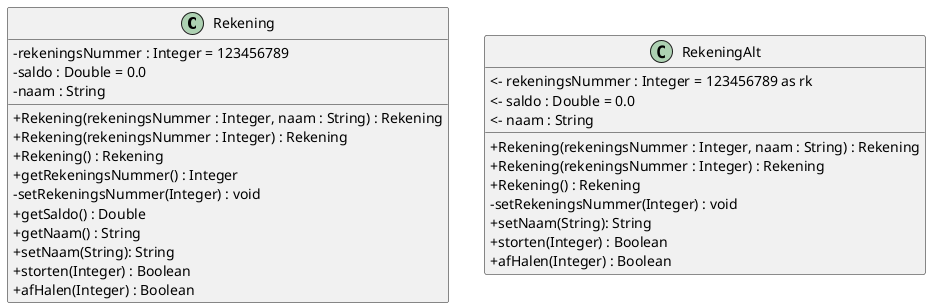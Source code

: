 @startuml Rekening
skinparam ClassAttributeIconSize 0

class Rekening{
    + Rekening(rekeningsNummer : Integer, naam : String) : Rekening
    + Rekening(rekeningsNummer : Integer) : Rekening
    + Rekening() : Rekening
    - rekeningsNummer : Integer = 123456789
    - saldo : Double = 0.0
    - naam : String
    + getRekeningsNummer() : Integer
    - setRekeningsNummer(Integer) : void
    + getSaldo() : Double
    + getNaam() : String
    + setNaam(String): String
    + storten(Integer) : Boolean
    + afHalen(Integer) : Boolean
}

class RekeningAlt{
    + Rekening(rekeningsNummer : Integer, naam : String) : Rekening
    + Rekening(rekeningsNummer : Integer) : Rekening
    + Rekening() : Rekening
    <- rekeningsNummer : Integer = 123456789 as rk
    <- saldo : Double = 0.0
    <- naam : String
    - setRekeningsNummer(Integer) : void
    + setNaam(String): String
    + storten(Integer) : Boolean
    + afHalen(Integer) : Boolean
}


@enduml
